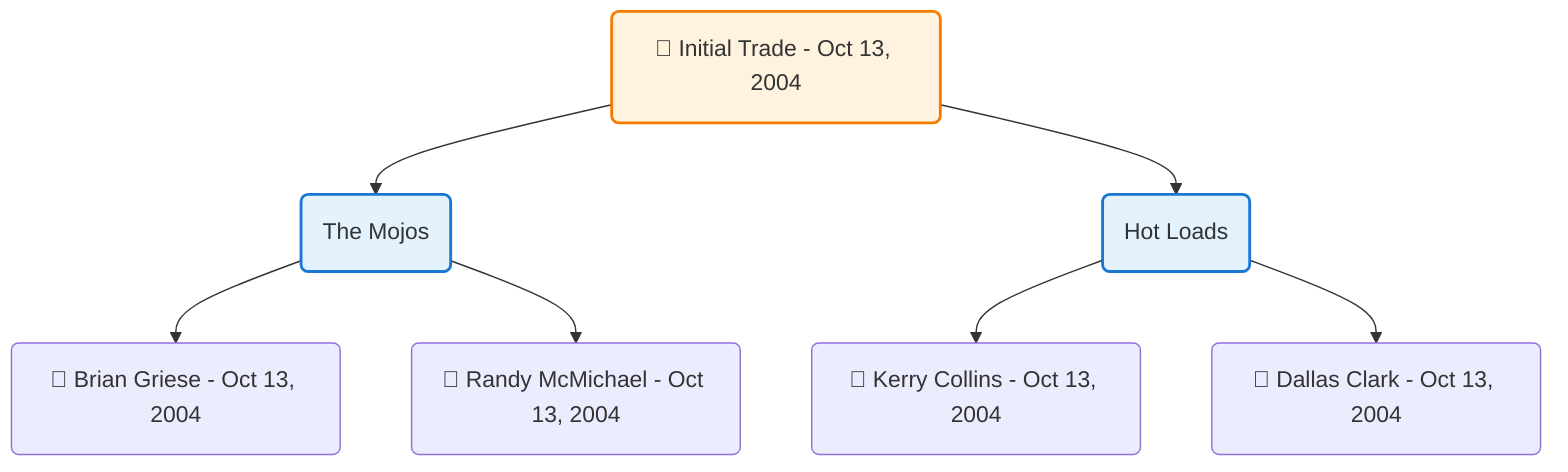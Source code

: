 flowchart TD

    TRADE_MAIN("🔄 Initial Trade - Oct 13, 2004")
    TEAM_1("The Mojos")
    TEAM_2("Hot Loads")
    NODE_c2a53544-a233-4819-86a9-0373c413818a("🔄 Brian Griese - Oct 13, 2004")
    NODE_517a4520-52a6-4584-93eb-82291fabdb00("🔄 Kerry Collins - Oct 13, 2004")
    NODE_e037f123-0d31-4ac9-834f-a175f3c437c3("🔄 Dallas Clark - Oct 13, 2004")
    NODE_02ab483a-cc32-4a46-8809-befe6c815f80("🔄 Randy McMichael - Oct 13, 2004")

    TRADE_MAIN --> TEAM_1
    TRADE_MAIN --> TEAM_2
    TEAM_1 --> NODE_c2a53544-a233-4819-86a9-0373c413818a
    TEAM_2 --> NODE_517a4520-52a6-4584-93eb-82291fabdb00
    TEAM_2 --> NODE_e037f123-0d31-4ac9-834f-a175f3c437c3
    TEAM_1 --> NODE_02ab483a-cc32-4a46-8809-befe6c815f80

    %% Node styling
    classDef teamNode fill:#e3f2fd,stroke:#1976d2,stroke-width:2px
    classDef tradeNode fill:#fff3e0,stroke:#f57c00,stroke-width:2px
    classDef playerNode fill:#f3e5f5,stroke:#7b1fa2,stroke-width:1px
    classDef nonRootPlayerNode fill:#f5f5f5,stroke:#757575,stroke-width:1px
    classDef endNode fill:#ffebee,stroke:#c62828,stroke-width:2px
    classDef waiverNode fill:#e8f5e8,stroke:#388e3c,stroke-width:2px
    classDef championshipNode fill:#fff9c4,stroke:#f57f17,stroke-width:3px

    class TEAM_1,TEAM_2 teamNode
    class TRADE_MAIN tradeNode